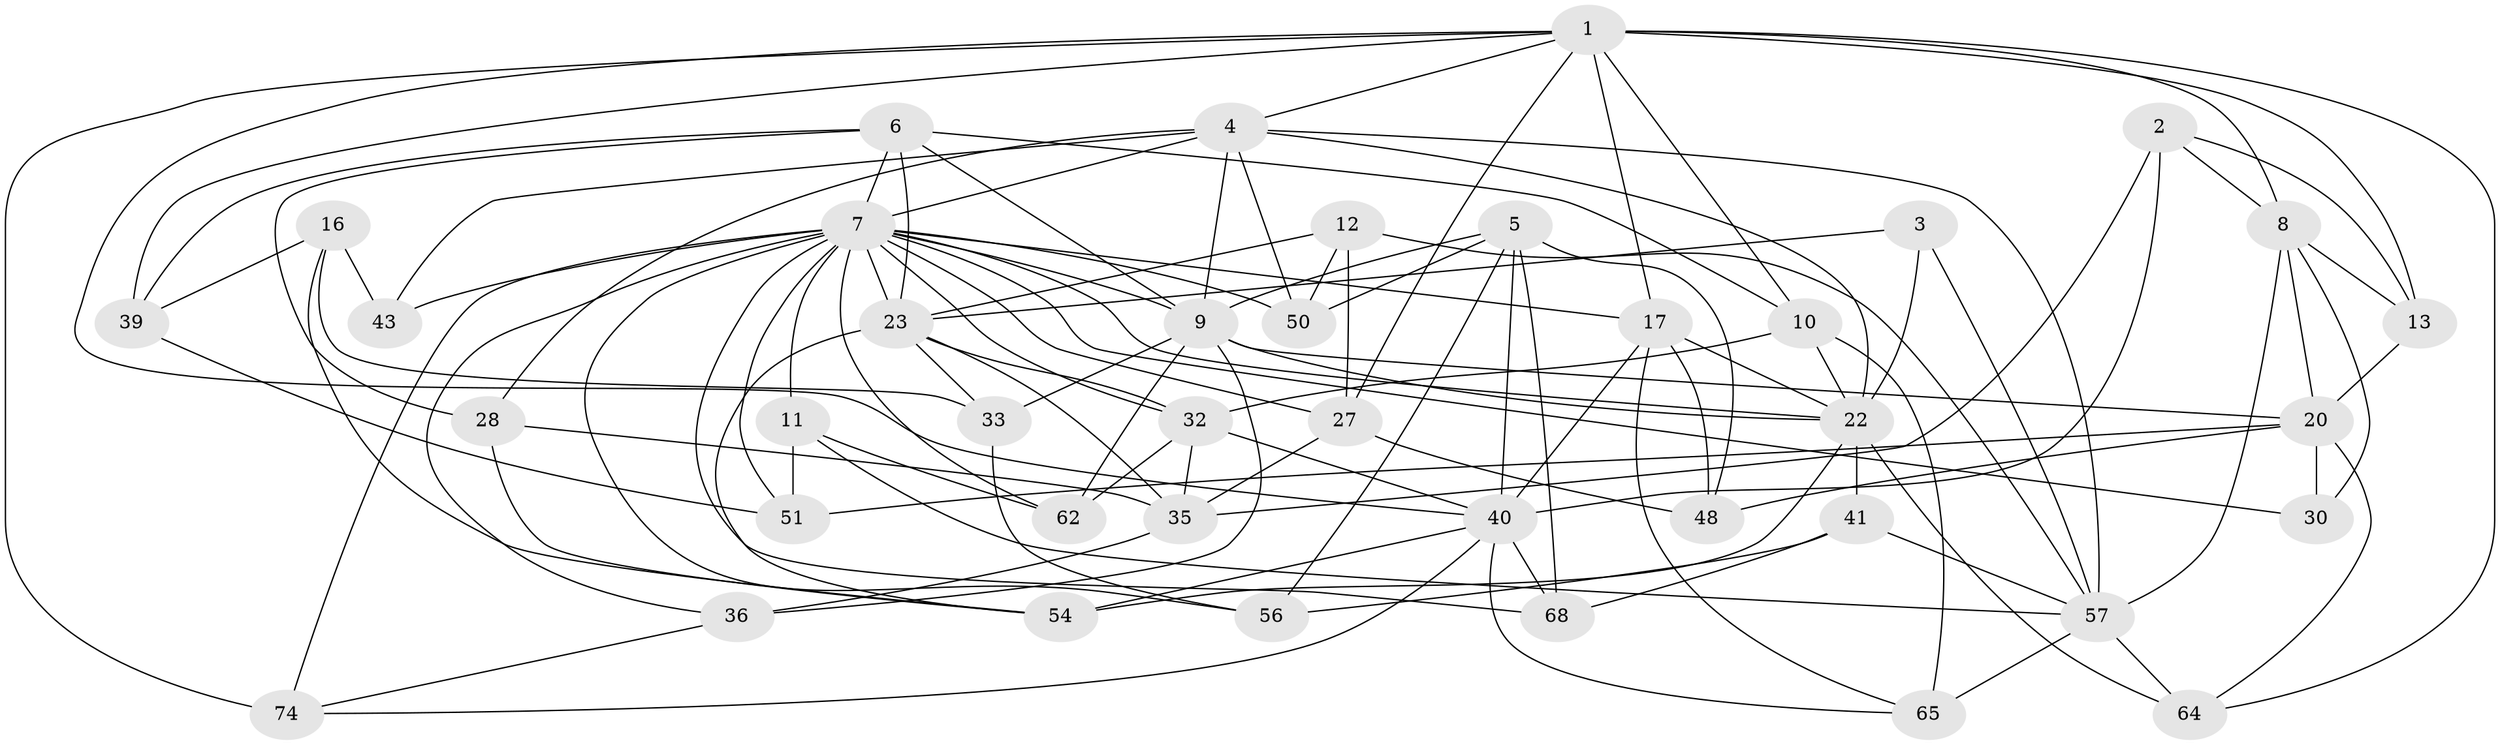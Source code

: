 // original degree distribution, {4: 1.0}
// Generated by graph-tools (version 1.1) at 2025/16/03/09/25 04:16:37]
// undirected, 40 vertices, 111 edges
graph export_dot {
graph [start="1"]
  node [color=gray90,style=filled];
  1 [super="+69+46"];
  2;
  3;
  4 [super="+78+21"];
  5 [super="+44"];
  6 [super="+19"];
  7 [super="+25+15+14"];
  8 [super="+53"];
  9 [super="+71+67"];
  10 [super="+52"];
  11;
  12;
  13;
  16;
  17 [super="+58"];
  20 [super="+31"];
  22 [super="+29"];
  23 [super="+26"];
  27 [super="+38"];
  28;
  30;
  32 [super="+47+63"];
  33;
  35 [super="+66+37"];
  36;
  39;
  40 [super="+55+59"];
  41;
  43;
  48;
  50;
  51;
  54 [super="+76"];
  56;
  57 [super="+80+79"];
  62;
  64;
  65;
  68;
  74;
  1 -- 40;
  1 -- 64;
  1 -- 13;
  1 -- 17;
  1 -- 39;
  1 -- 8;
  1 -- 74;
  1 -- 27;
  1 -- 10;
  1 -- 4;
  2 -- 8;
  2 -- 13;
  2 -- 40;
  2 -- 35;
  3 -- 57;
  3 -- 22;
  3 -- 23 [weight=2];
  4 -- 9;
  4 -- 43;
  4 -- 28;
  4 -- 7;
  4 -- 22;
  4 -- 50;
  4 -- 57;
  5 -- 68;
  5 -- 56;
  5 -- 9;
  5 -- 40;
  5 -- 48;
  5 -- 50;
  6 -- 10;
  6 -- 9;
  6 -- 7;
  6 -- 28;
  6 -- 23;
  6 -- 39;
  7 -- 50;
  7 -- 62;
  7 -- 22;
  7 -- 68;
  7 -- 36;
  7 -- 9;
  7 -- 11;
  7 -- 43 [weight=2];
  7 -- 56;
  7 -- 27;
  7 -- 32 [weight=2];
  7 -- 17;
  7 -- 51;
  7 -- 74;
  7 -- 30;
  7 -- 23;
  8 -- 57;
  8 -- 20;
  8 -- 13;
  8 -- 30;
  9 -- 36;
  9 -- 33;
  9 -- 62;
  9 -- 22 [weight=2];
  9 -- 20;
  10 -- 65;
  10 -- 32 [weight=2];
  10 -- 22;
  11 -- 62;
  11 -- 57;
  11 -- 51;
  12 -- 50;
  12 -- 27;
  12 -- 57;
  12 -- 23;
  13 -- 20;
  16 -- 39;
  16 -- 33;
  16 -- 43;
  16 -- 54;
  17 -- 65;
  17 -- 48;
  17 -- 40;
  17 -- 22;
  20 -- 64;
  20 -- 30 [weight=2];
  20 -- 48;
  20 -- 51;
  22 -- 64;
  22 -- 54;
  22 -- 41;
  23 -- 33;
  23 -- 54;
  23 -- 32;
  23 -- 35 [weight=2];
  27 -- 48;
  27 -- 35 [weight=2];
  28 -- 54;
  28 -- 35;
  32 -- 35;
  32 -- 40;
  32 -- 62;
  33 -- 56;
  35 -- 36;
  36 -- 74;
  39 -- 51;
  40 -- 74;
  40 -- 68;
  40 -- 65;
  40 -- 54 [weight=2];
  41 -- 56;
  41 -- 68;
  41 -- 57;
  57 -- 65;
  57 -- 64;
}
